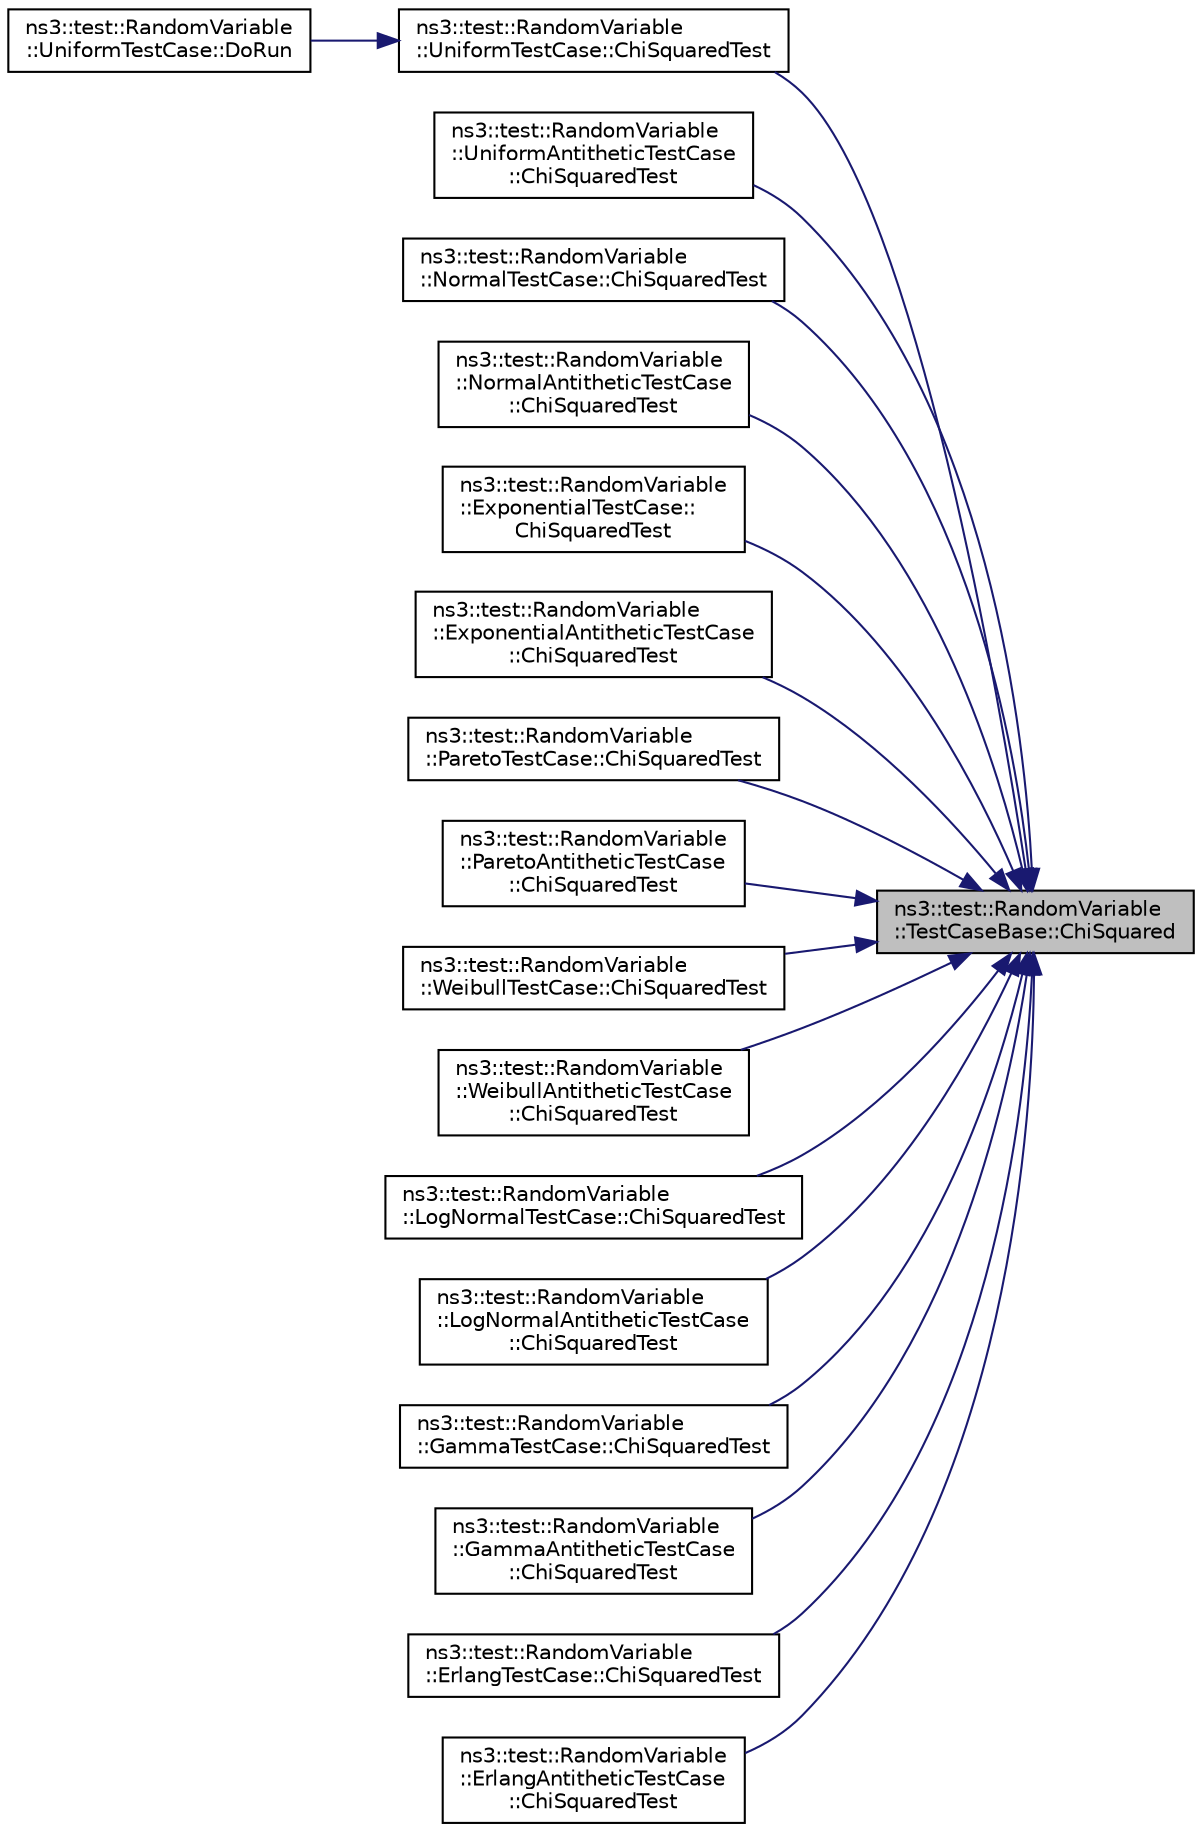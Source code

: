 digraph "ns3::test::RandomVariable::TestCaseBase::ChiSquared"
{
 // LATEX_PDF_SIZE
  edge [fontname="Helvetica",fontsize="10",labelfontname="Helvetica",labelfontsize="10"];
  node [fontname="Helvetica",fontsize="10",shape=record];
  rankdir="RL";
  Node1 [label="ns3::test::RandomVariable\l::TestCaseBase::ChiSquared",height=0.2,width=0.4,color="black", fillcolor="grey75", style="filled", fontcolor="black",tooltip="Compute the chi squared value of a sampled distribution compared to the expected distribution."];
  Node1 -> Node2 [dir="back",color="midnightblue",fontsize="10",style="solid",fontname="Helvetica"];
  Node2 [label="ns3::test::RandomVariable\l::UniformTestCase::ChiSquaredTest",height=0.2,width=0.4,color="black", fillcolor="white", style="filled",URL="$classns3_1_1test_1_1_random_variable_1_1_uniform_test_case.html#a12293bf566fdca839a09152feb423fbd",tooltip="Compute the chi square value from a random variable."];
  Node2 -> Node3 [dir="back",color="midnightblue",fontsize="10",style="solid",fontname="Helvetica"];
  Node3 [label="ns3::test::RandomVariable\l::UniformTestCase::DoRun",height=0.2,width=0.4,color="black", fillcolor="white", style="filled",URL="$classns3_1_1test_1_1_random_variable_1_1_uniform_test_case.html#a3490f297557dc9d1652ed1504987850f",tooltip="Implementation to actually run this TestCase."];
  Node1 -> Node4 [dir="back",color="midnightblue",fontsize="10",style="solid",fontname="Helvetica"];
  Node4 [label="ns3::test::RandomVariable\l::UniformAntitheticTestCase\l::ChiSquaredTest",height=0.2,width=0.4,color="black", fillcolor="white", style="filled",URL="$classns3_1_1test_1_1_random_variable_1_1_uniform_antithetic_test_case.html#a2ad82b23c04ccfafd2a215364d98a5af",tooltip="Compute the chi square value from a random variable."];
  Node1 -> Node5 [dir="back",color="midnightblue",fontsize="10",style="solid",fontname="Helvetica"];
  Node5 [label="ns3::test::RandomVariable\l::NormalTestCase::ChiSquaredTest",height=0.2,width=0.4,color="black", fillcolor="white", style="filled",URL="$classns3_1_1test_1_1_random_variable_1_1_normal_test_case.html#a1f5042094bfe955d0a365a5278c4b23f",tooltip="Compute the chi square value from a random variable."];
  Node1 -> Node6 [dir="back",color="midnightblue",fontsize="10",style="solid",fontname="Helvetica"];
  Node6 [label="ns3::test::RandomVariable\l::NormalAntitheticTestCase\l::ChiSquaredTest",height=0.2,width=0.4,color="black", fillcolor="white", style="filled",URL="$classns3_1_1test_1_1_random_variable_1_1_normal_antithetic_test_case.html#aa8a689fdf70c3abd0e76eaef557017f5",tooltip="Compute the chi square value from a random variable."];
  Node1 -> Node7 [dir="back",color="midnightblue",fontsize="10",style="solid",fontname="Helvetica"];
  Node7 [label="ns3::test::RandomVariable\l::ExponentialTestCase::\lChiSquaredTest",height=0.2,width=0.4,color="black", fillcolor="white", style="filled",URL="$classns3_1_1test_1_1_random_variable_1_1_exponential_test_case.html#ad036ddf6a75650e09b3d82938129e632",tooltip="Compute the chi square value from a random variable."];
  Node1 -> Node8 [dir="back",color="midnightblue",fontsize="10",style="solid",fontname="Helvetica"];
  Node8 [label="ns3::test::RandomVariable\l::ExponentialAntitheticTestCase\l::ChiSquaredTest",height=0.2,width=0.4,color="black", fillcolor="white", style="filled",URL="$classns3_1_1test_1_1_random_variable_1_1_exponential_antithetic_test_case.html#aaad4575e20ba7b9fd2e76a1df1dab346",tooltip="Compute the chi square value from a random variable."];
  Node1 -> Node9 [dir="back",color="midnightblue",fontsize="10",style="solid",fontname="Helvetica"];
  Node9 [label="ns3::test::RandomVariable\l::ParetoTestCase::ChiSquaredTest",height=0.2,width=0.4,color="black", fillcolor="white", style="filled",URL="$classns3_1_1test_1_1_random_variable_1_1_pareto_test_case.html#a87e3ee38467a6411db76c7ac0028117e",tooltip="Compute the chi square value from a random variable."];
  Node1 -> Node10 [dir="back",color="midnightblue",fontsize="10",style="solid",fontname="Helvetica"];
  Node10 [label="ns3::test::RandomVariable\l::ParetoAntitheticTestCase\l::ChiSquaredTest",height=0.2,width=0.4,color="black", fillcolor="white", style="filled",URL="$classns3_1_1test_1_1_random_variable_1_1_pareto_antithetic_test_case.html#a6aaa3483ff09d9dbe75f42746f1efa3e",tooltip="Compute the chi square value from a random variable."];
  Node1 -> Node11 [dir="back",color="midnightblue",fontsize="10",style="solid",fontname="Helvetica"];
  Node11 [label="ns3::test::RandomVariable\l::WeibullTestCase::ChiSquaredTest",height=0.2,width=0.4,color="black", fillcolor="white", style="filled",URL="$classns3_1_1test_1_1_random_variable_1_1_weibull_test_case.html#a9393b83e9b4c672d17e869f10e6bf38f",tooltip="Compute the chi square value from a random variable."];
  Node1 -> Node12 [dir="back",color="midnightblue",fontsize="10",style="solid",fontname="Helvetica"];
  Node12 [label="ns3::test::RandomVariable\l::WeibullAntitheticTestCase\l::ChiSquaredTest",height=0.2,width=0.4,color="black", fillcolor="white", style="filled",URL="$classns3_1_1test_1_1_random_variable_1_1_weibull_antithetic_test_case.html#ab78d1dbf5229da04aa6fa466c5d35e45",tooltip="Compute the chi square value from a random variable."];
  Node1 -> Node13 [dir="back",color="midnightblue",fontsize="10",style="solid",fontname="Helvetica"];
  Node13 [label="ns3::test::RandomVariable\l::LogNormalTestCase::ChiSquaredTest",height=0.2,width=0.4,color="black", fillcolor="white", style="filled",URL="$classns3_1_1test_1_1_random_variable_1_1_log_normal_test_case.html#a976514fdba12b243f53432ecdc4bf25f",tooltip="Compute the chi square value from a random variable."];
  Node1 -> Node14 [dir="back",color="midnightblue",fontsize="10",style="solid",fontname="Helvetica"];
  Node14 [label="ns3::test::RandomVariable\l::LogNormalAntitheticTestCase\l::ChiSquaredTest",height=0.2,width=0.4,color="black", fillcolor="white", style="filled",URL="$classns3_1_1test_1_1_random_variable_1_1_log_normal_antithetic_test_case.html#ad4804c46352668d5b1cf7b79e0a9adbd",tooltip="Compute the chi square value from a random variable."];
  Node1 -> Node15 [dir="back",color="midnightblue",fontsize="10",style="solid",fontname="Helvetica"];
  Node15 [label="ns3::test::RandomVariable\l::GammaTestCase::ChiSquaredTest",height=0.2,width=0.4,color="black", fillcolor="white", style="filled",URL="$classns3_1_1test_1_1_random_variable_1_1_gamma_test_case.html#a995c6a2f4aa76c99288dfdf6723bae4a",tooltip="Compute the chi square value from a random variable."];
  Node1 -> Node16 [dir="back",color="midnightblue",fontsize="10",style="solid",fontname="Helvetica"];
  Node16 [label="ns3::test::RandomVariable\l::GammaAntitheticTestCase\l::ChiSquaredTest",height=0.2,width=0.4,color="black", fillcolor="white", style="filled",URL="$classns3_1_1test_1_1_random_variable_1_1_gamma_antithetic_test_case.html#ae324573c684187168615b65b89da2178",tooltip="Compute the chi square value from a random variable."];
  Node1 -> Node17 [dir="back",color="midnightblue",fontsize="10",style="solid",fontname="Helvetica"];
  Node17 [label="ns3::test::RandomVariable\l::ErlangTestCase::ChiSquaredTest",height=0.2,width=0.4,color="black", fillcolor="white", style="filled",URL="$classns3_1_1test_1_1_random_variable_1_1_erlang_test_case.html#a42a18fb96963de9ce4424a34117759c1",tooltip="Compute the chi square value from a random variable."];
  Node1 -> Node18 [dir="back",color="midnightblue",fontsize="10",style="solid",fontname="Helvetica"];
  Node18 [label="ns3::test::RandomVariable\l::ErlangAntitheticTestCase\l::ChiSquaredTest",height=0.2,width=0.4,color="black", fillcolor="white", style="filled",URL="$classns3_1_1test_1_1_random_variable_1_1_erlang_antithetic_test_case.html#a0411250108df1a8c9b71d61698262aae",tooltip="Compute the chi square value from a random variable."];
}
